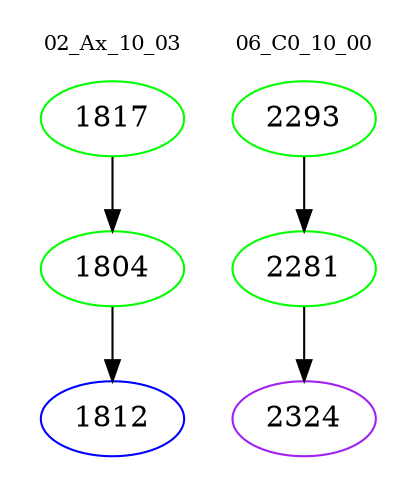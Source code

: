 digraph{
subgraph cluster_0 {
color = white
label = "02_Ax_10_03";
fontsize=10;
T0_1817 [label="1817", color="green"]
T0_1817 -> T0_1804 [color="black"]
T0_1804 [label="1804", color="green"]
T0_1804 -> T0_1812 [color="black"]
T0_1812 [label="1812", color="blue"]
}
subgraph cluster_1 {
color = white
label = "06_C0_10_00";
fontsize=10;
T1_2293 [label="2293", color="green"]
T1_2293 -> T1_2281 [color="black"]
T1_2281 [label="2281", color="green"]
T1_2281 -> T1_2324 [color="black"]
T1_2324 [label="2324", color="purple"]
}
}
